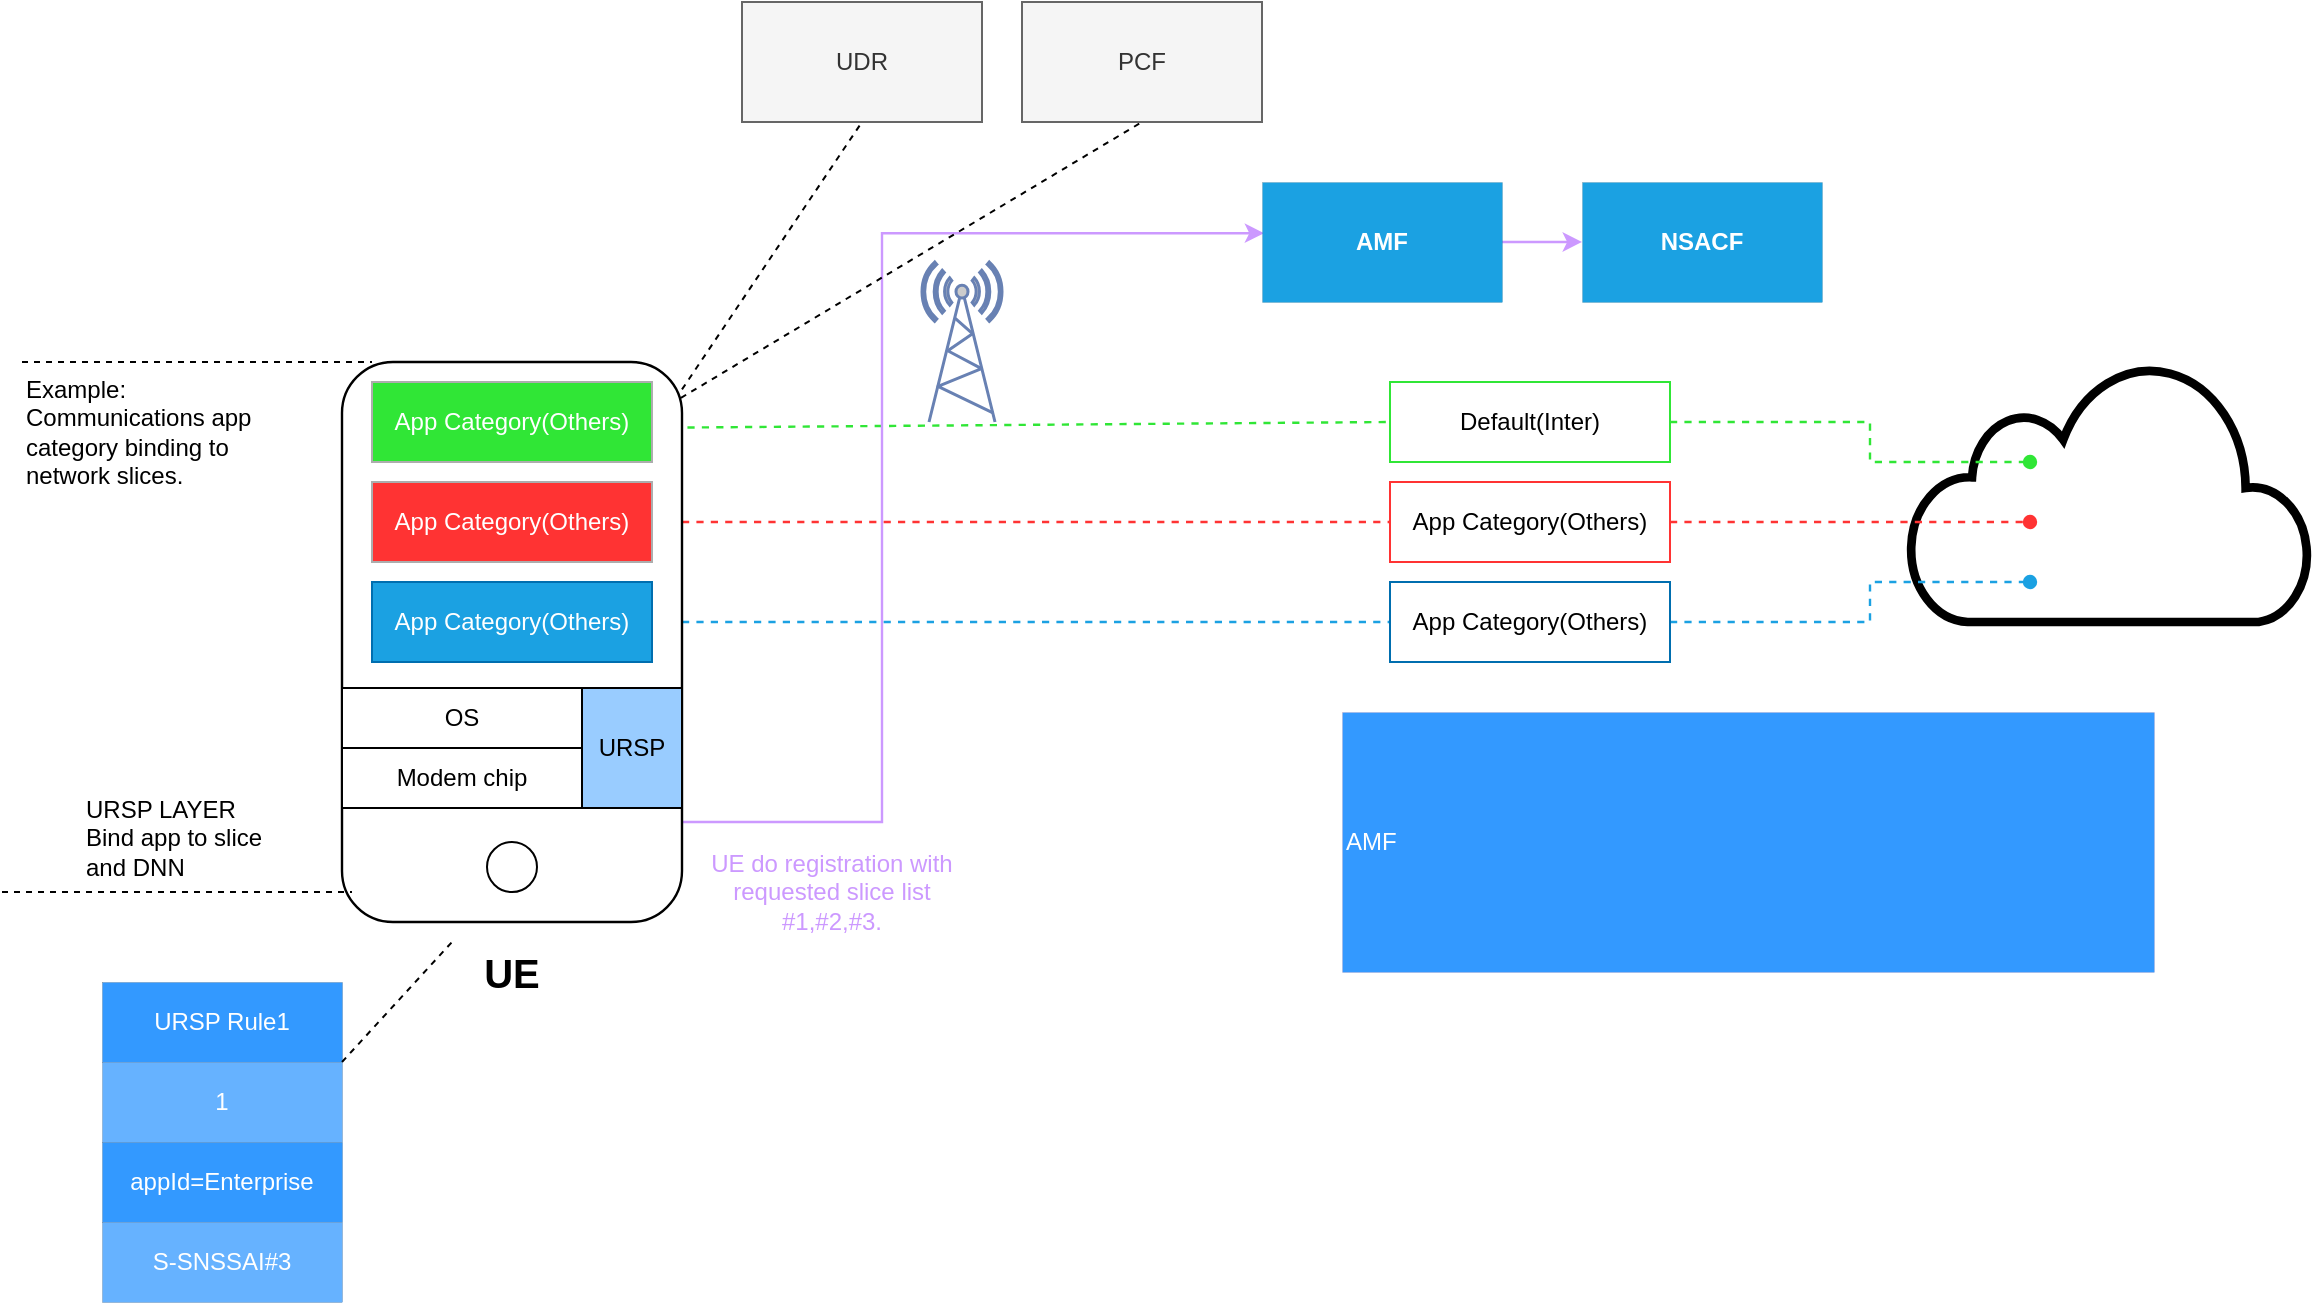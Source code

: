 <mxfile version="20.4.1" type="github">
  <diagram id="eGtA_mQg2Kvg4qejzhI2" name="第 1 页">
    <mxGraphModel dx="2842" dy="1154" grid="1" gridSize="10" guides="1" tooltips="1" connect="1" arrows="1" fold="1" page="1" pageScale="1" pageWidth="827" pageHeight="1169" math="0" shadow="0">
      <root>
        <mxCell id="0" />
        <mxCell id="1" parent="0" />
        <mxCell id="NYcVxpbIizTCKHN2jAaS-1" value="" style="html=1;outlineConnect=0;fillColor=#FFFFFF;strokeColor=#000000;gradientColor=none;gradientDirection=north;strokeWidth=2;shape=mxgraph.networks.cloud;fontColor=#ffffff;fontSize=20;" vertex="1" parent="1">
          <mxGeometry x="894" y="410" width="200" height="130" as="geometry" />
        </mxCell>
        <mxCell id="NYcVxpbIizTCKHN2jAaS-2" style="rounded=0;orthogonalLoop=1;jettySize=auto;html=1;entryX=0.5;entryY=1;entryDx=0;entryDy=0;dashed=1;fontColor=#FFFFFF;endArrow=none;endFill=0;" edge="1" parent="1" source="NYcVxpbIizTCKHN2jAaS-7" target="NYcVxpbIizTCKHN2jAaS-12">
          <mxGeometry relative="1" as="geometry" />
        </mxCell>
        <mxCell id="NYcVxpbIizTCKHN2jAaS-3" style="edgeStyle=none;rounded=0;orthogonalLoop=1;jettySize=auto;html=1;entryX=0;entryY=0.5;entryDx=0;entryDy=0;dashed=1;strokeColor=#30E636;strokeWidth=1.2;fontSize=20;fontColor=#000000;endArrow=none;endFill=0;exitX=1.016;exitY=0.117;exitDx=0;exitDy=0;exitPerimeter=0;" edge="1" parent="1" source="NYcVxpbIizTCKHN2jAaS-7" target="NYcVxpbIizTCKHN2jAaS-23">
          <mxGeometry relative="1" as="geometry" />
        </mxCell>
        <mxCell id="NYcVxpbIizTCKHN2jAaS-4" style="edgeStyle=orthogonalEdgeStyle;rounded=0;orthogonalLoop=1;jettySize=auto;html=1;entryX=0;entryY=0.5;entryDx=0;entryDy=0;dashed=1;strokeColor=#FF3333;strokeWidth=1.2;fontSize=20;fontColor=#000000;endArrow=none;endFill=0;" edge="1" parent="1" source="NYcVxpbIizTCKHN2jAaS-7" target="NYcVxpbIizTCKHN2jAaS-25">
          <mxGeometry relative="1" as="geometry">
            <Array as="points">
              <mxPoint x="310" y="490" />
              <mxPoint x="310" y="490" />
            </Array>
          </mxGeometry>
        </mxCell>
        <mxCell id="NYcVxpbIizTCKHN2jAaS-5" style="edgeStyle=orthogonalEdgeStyle;rounded=0;orthogonalLoop=1;jettySize=auto;html=1;entryX=0;entryY=0.5;entryDx=0;entryDy=0;dashed=1;strokeColor=#1BA1E2;strokeWidth=1.2;fontSize=20;fontColor=#000000;endArrow=none;endFill=0;" edge="1" parent="1" source="NYcVxpbIizTCKHN2jAaS-7" target="NYcVxpbIizTCKHN2jAaS-28">
          <mxGeometry relative="1" as="geometry">
            <Array as="points">
              <mxPoint x="340" y="540" />
              <mxPoint x="340" y="540" />
            </Array>
          </mxGeometry>
        </mxCell>
        <mxCell id="NYcVxpbIizTCKHN2jAaS-6" style="edgeStyle=orthogonalEdgeStyle;rounded=0;orthogonalLoop=1;jettySize=auto;html=1;entryX=0.009;entryY=0.427;entryDx=0;entryDy=0;entryPerimeter=0;strokeColor=#CC99FF;strokeWidth=1.2;fontSize=12;fontColor=#FFFFFF;endArrow=classic;endFill=1;" edge="1" parent="1" source="NYcVxpbIizTCKHN2jAaS-7" target="NYcVxpbIizTCKHN2jAaS-38">
          <mxGeometry relative="1" as="geometry">
            <Array as="points">
              <mxPoint x="380" y="640" />
              <mxPoint x="380" y="346" />
            </Array>
          </mxGeometry>
        </mxCell>
        <mxCell id="NYcVxpbIizTCKHN2jAaS-7" value="" style="rounded=1;whiteSpace=wrap;html=1;strokeWidth=1.2;" vertex="1" parent="1">
          <mxGeometry x="110" y="410" width="170" height="280" as="geometry" />
        </mxCell>
        <mxCell id="NYcVxpbIizTCKHN2jAaS-8" value="&lt;font color=&quot;#ffffff&quot;&gt;App Category(Others)&lt;/font&gt;" style="rounded=0;whiteSpace=wrap;html=1;strokeColor=#ADADAD;fillColor=#30E636;" vertex="1" parent="1">
          <mxGeometry x="125" y="420" width="140" height="40" as="geometry" />
        </mxCell>
        <mxCell id="NYcVxpbIizTCKHN2jAaS-9" style="edgeStyle=none;rounded=0;orthogonalLoop=1;jettySize=auto;html=1;entryX=0.5;entryY=1;entryDx=0;entryDy=0;dashed=1;fontColor=#FFFFFF;endArrow=none;endFill=0;exitX=0.997;exitY=0.064;exitDx=0;exitDy=0;exitPerimeter=0;" edge="1" parent="1" source="NYcVxpbIizTCKHN2jAaS-7" target="NYcVxpbIizTCKHN2jAaS-13">
          <mxGeometry relative="1" as="geometry" />
        </mxCell>
        <mxCell id="NYcVxpbIizTCKHN2jAaS-10" value="&lt;font color=&quot;#ffffff&quot;&gt;App Category(Others)&lt;/font&gt;" style="rounded=0;whiteSpace=wrap;html=1;strokeColor=#ADADAD;fillColor=#FF3333;" vertex="1" parent="1">
          <mxGeometry x="125" y="470" width="140" height="40" as="geometry" />
        </mxCell>
        <mxCell id="NYcVxpbIizTCKHN2jAaS-11" value="&lt;font color=&quot;#ffffff&quot;&gt;App Category(Others)&lt;/font&gt;" style="rounded=0;whiteSpace=wrap;html=1;strokeColor=#006EAF;fillColor=#1ba1e2;fontColor=#ffffff;" vertex="1" parent="1">
          <mxGeometry x="125" y="520" width="140" height="40" as="geometry" />
        </mxCell>
        <mxCell id="NYcVxpbIizTCKHN2jAaS-12" value="UDR" style="rounded=0;whiteSpace=wrap;html=1;strokeColor=#666666;fontColor=#333333;fillColor=#f5f5f5;" vertex="1" parent="1">
          <mxGeometry x="310" y="230" width="120" height="60" as="geometry" />
        </mxCell>
        <mxCell id="NYcVxpbIizTCKHN2jAaS-13" value="PCF" style="rounded=0;whiteSpace=wrap;html=1;strokeColor=#666666;fontColor=#333333;fillColor=#f5f5f5;" vertex="1" parent="1">
          <mxGeometry x="450" y="230" width="120" height="60" as="geometry" />
        </mxCell>
        <mxCell id="NYcVxpbIizTCKHN2jAaS-14" value="" style="rounded=0;whiteSpace=wrap;html=1;" vertex="1" parent="1">
          <mxGeometry x="110" y="573" width="170" height="60" as="geometry" />
        </mxCell>
        <mxCell id="NYcVxpbIizTCKHN2jAaS-15" value="" style="ellipse;whiteSpace=wrap;html=1;aspect=fixed;" vertex="1" parent="1">
          <mxGeometry x="182.5" y="650" width="25" height="25" as="geometry" />
        </mxCell>
        <mxCell id="NYcVxpbIizTCKHN2jAaS-16" value="OS" style="rounded=0;whiteSpace=wrap;html=1;" vertex="1" parent="1">
          <mxGeometry x="110" y="573" width="120" height="30" as="geometry" />
        </mxCell>
        <mxCell id="NYcVxpbIizTCKHN2jAaS-17" value="Modem chip" style="rounded=0;whiteSpace=wrap;html=1;" vertex="1" parent="1">
          <mxGeometry x="110" y="603" width="120" height="30" as="geometry" />
        </mxCell>
        <mxCell id="NYcVxpbIizTCKHN2jAaS-18" value="URSP" style="rounded=0;whiteSpace=wrap;html=1;fillColor=#99CCFF;" vertex="1" parent="1">
          <mxGeometry x="230" y="573" width="50" height="60" as="geometry" />
        </mxCell>
        <mxCell id="NYcVxpbIizTCKHN2jAaS-19" value="&lt;font color=&quot;#000000&quot; style=&quot;font-size: 20px;&quot;&gt;&lt;b style=&quot;font-size: 20px;&quot;&gt;UE&lt;/b&gt;&lt;/font&gt;" style="text;html=1;strokeColor=none;fillColor=none;align=center;verticalAlign=middle;whiteSpace=wrap;rounded=0;fontColor=#FFFFFF;fontSize=20;" vertex="1" parent="1">
          <mxGeometry x="165" y="700" width="60" height="30" as="geometry" />
        </mxCell>
        <mxCell id="NYcVxpbIizTCKHN2jAaS-20" value="" style="endArrow=none;dashed=1;html=1;rounded=0;fontSize=20;fontColor=#000000;" edge="1" parent="1">
          <mxGeometry width="50" height="50" relative="1" as="geometry">
            <mxPoint x="-50" y="410" as="sourcePoint" />
            <mxPoint x="125" y="410" as="targetPoint" />
            <Array as="points">
              <mxPoint x="60" y="410" />
            </Array>
          </mxGeometry>
        </mxCell>
        <mxCell id="NYcVxpbIizTCKHN2jAaS-21" value="" style="endArrow=none;dashed=1;html=1;rounded=0;fontSize=20;fontColor=#000000;" edge="1" parent="1">
          <mxGeometry width="50" height="50" relative="1" as="geometry">
            <mxPoint x="-60" y="675" as="sourcePoint" />
            <mxPoint x="115" y="675" as="targetPoint" />
            <Array as="points">
              <mxPoint x="50" y="675" />
            </Array>
          </mxGeometry>
        </mxCell>
        <mxCell id="NYcVxpbIizTCKHN2jAaS-22" style="edgeStyle=orthogonalEdgeStyle;rounded=0;orthogonalLoop=1;jettySize=auto;html=1;dashed=1;strokeColor=#30E636;strokeWidth=1.2;fontSize=20;fontColor=#000000;endArrow=oval;endFill=1;" edge="1" parent="1" source="NYcVxpbIizTCKHN2jAaS-23">
          <mxGeometry relative="1" as="geometry">
            <mxPoint x="954" y="460" as="targetPoint" />
            <Array as="points">
              <mxPoint x="874" y="440" />
              <mxPoint x="874" y="460" />
            </Array>
          </mxGeometry>
        </mxCell>
        <mxCell id="NYcVxpbIizTCKHN2jAaS-23" value="&lt;font&gt;Default(Inter)&lt;/font&gt;" style="rounded=0;whiteSpace=wrap;html=1;strokeColor=#30E636;fillColor=#FFFFFF;fontColor=#000000;" vertex="1" parent="1">
          <mxGeometry x="634" y="420" width="140" height="40" as="geometry" />
        </mxCell>
        <mxCell id="NYcVxpbIizTCKHN2jAaS-24" style="edgeStyle=orthogonalEdgeStyle;rounded=0;orthogonalLoop=1;jettySize=auto;html=1;dashed=1;strokeColor=#FF3333;strokeWidth=1.2;fontSize=20;fontColor=#000000;endArrow=oval;endFill=1;" edge="1" parent="1" source="NYcVxpbIizTCKHN2jAaS-25">
          <mxGeometry relative="1" as="geometry">
            <mxPoint x="954" y="490" as="targetPoint" />
          </mxGeometry>
        </mxCell>
        <mxCell id="NYcVxpbIizTCKHN2jAaS-25" value="&lt;font&gt;App Category(Others)&lt;/font&gt;" style="rounded=0;whiteSpace=wrap;html=1;strokeColor=#FF3333;fillColor=#FFFFFF;fontColor=#000000;" vertex="1" parent="1">
          <mxGeometry x="634" y="470" width="140" height="40" as="geometry" />
        </mxCell>
        <mxCell id="NYcVxpbIizTCKHN2jAaS-26" style="edgeStyle=none;rounded=0;orthogonalLoop=1;jettySize=auto;html=1;exitX=0.5;exitY=1;exitDx=0;exitDy=0;dashed=1;strokeColor=#1BA1E2;strokeWidth=1.2;fontSize=20;fontColor=#000000;endArrow=none;endFill=0;" edge="1" parent="1" source="NYcVxpbIizTCKHN2jAaS-25" target="NYcVxpbIizTCKHN2jAaS-25">
          <mxGeometry relative="1" as="geometry" />
        </mxCell>
        <mxCell id="NYcVxpbIizTCKHN2jAaS-27" style="edgeStyle=orthogonalEdgeStyle;rounded=0;orthogonalLoop=1;jettySize=auto;html=1;dashed=1;strokeColor=#1BA1E2;strokeWidth=1.2;fontSize=20;fontColor=#000000;endArrow=oval;endFill=1;" edge="1" parent="1" source="NYcVxpbIizTCKHN2jAaS-28">
          <mxGeometry relative="1" as="geometry">
            <mxPoint x="954" y="520" as="targetPoint" />
            <Array as="points">
              <mxPoint x="874" y="540" />
              <mxPoint x="874" y="520" />
            </Array>
          </mxGeometry>
        </mxCell>
        <mxCell id="NYcVxpbIizTCKHN2jAaS-28" value="&lt;font&gt;App Category(Others)&lt;/font&gt;" style="rounded=0;whiteSpace=wrap;html=1;strokeColor=#006EAF;fillColor=#FFFFFF;fontColor=#000000;" vertex="1" parent="1">
          <mxGeometry x="634" y="520" width="140" height="40" as="geometry" />
        </mxCell>
        <mxCell id="NYcVxpbIizTCKHN2jAaS-29" value="" style="rounded=0;whiteSpace=wrap;html=1;strokeColor=#000000;strokeWidth=0;fontSize=12;fontColor=#FFFFFF;fillColor=#FFFFFF;" vertex="1" parent="1">
          <mxGeometry x="-10" y="720" width="120" height="160" as="geometry" />
        </mxCell>
        <mxCell id="NYcVxpbIizTCKHN2jAaS-30" value="&lt;font style=&quot;font-size: 12px;&quot;&gt;URSP Rule1&lt;/font&gt;" style="rounded=0;whiteSpace=wrap;html=1;strokeColor=#000000;strokeWidth=0;fontSize=12;fontColor=#FFFFFF;fillColor=#3399FF;" vertex="1" parent="1">
          <mxGeometry x="-10" y="720" width="120" height="40" as="geometry" />
        </mxCell>
        <mxCell id="NYcVxpbIizTCKHN2jAaS-31" style="rounded=0;orthogonalLoop=1;jettySize=auto;html=1;entryX=0;entryY=0;entryDx=0;entryDy=0;dashed=1;strokeColor=#000000;strokeWidth=1;fontSize=12;fontColor=#FFFFFF;endArrow=none;endFill=0;exitX=1;exitY=0;exitDx=0;exitDy=0;" edge="1" parent="1" source="NYcVxpbIizTCKHN2jAaS-32" target="NYcVxpbIizTCKHN2jAaS-19">
          <mxGeometry relative="1" as="geometry" />
        </mxCell>
        <mxCell id="NYcVxpbIizTCKHN2jAaS-32" value="&lt;font style=&quot;font-size: 12px;&quot;&gt;1&lt;/font&gt;" style="rounded=0;whiteSpace=wrap;html=1;strokeColor=#000000;strokeWidth=0;fontSize=12;fontColor=#FFFFFF;fillColor=#66B2FF;" vertex="1" parent="1">
          <mxGeometry x="-10" y="760" width="120" height="40" as="geometry" />
        </mxCell>
        <mxCell id="NYcVxpbIizTCKHN2jAaS-33" value="appId=Enterprise" style="rounded=0;whiteSpace=wrap;html=1;strokeColor=#000000;strokeWidth=0;fontSize=12;fontColor=#FFFFFF;fillColor=#3399FF;" vertex="1" parent="1">
          <mxGeometry x="-10" y="800" width="120" height="40" as="geometry" />
        </mxCell>
        <mxCell id="NYcVxpbIizTCKHN2jAaS-34" value="S-SNSSAI#3" style="rounded=0;whiteSpace=wrap;html=1;strokeColor=#000000;strokeWidth=0;fontSize=12;fontColor=#FFFFFF;fillColor=#66B2FF;" vertex="1" parent="1">
          <mxGeometry x="-10" y="840" width="120" height="40" as="geometry" />
        </mxCell>
        <mxCell id="NYcVxpbIizTCKHN2jAaS-35" value="Example:&lt;br&gt;Communications app category binding to network slices." style="text;html=1;strokeColor=none;fillColor=none;align=left;verticalAlign=middle;whiteSpace=wrap;rounded=0;strokeWidth=0;fontSize=12;fontColor=#000000;" vertex="1" parent="1">
          <mxGeometry x="-50" y="430" width="120" height="30" as="geometry" />
        </mxCell>
        <mxCell id="NYcVxpbIizTCKHN2jAaS-36" value="URSP LAYER Bind app to slice and DNN" style="text;html=1;strokeColor=none;fillColor=none;align=left;verticalAlign=middle;whiteSpace=wrap;rounded=0;strokeWidth=0;fontSize=12;fontColor=#000000;" vertex="1" parent="1">
          <mxGeometry x="-20" y="633" width="100" height="30" as="geometry" />
        </mxCell>
        <mxCell id="NYcVxpbIizTCKHN2jAaS-37" style="edgeStyle=orthogonalEdgeStyle;rounded=0;orthogonalLoop=1;jettySize=auto;html=1;entryX=0;entryY=0.5;entryDx=0;entryDy=0;strokeColor=#CC99FF;strokeWidth=1.2;fontSize=12;fontColor=#FFFFFF;endArrow=classic;endFill=1;" edge="1" parent="1" source="NYcVxpbIizTCKHN2jAaS-38" target="NYcVxpbIizTCKHN2jAaS-39">
          <mxGeometry relative="1" as="geometry" />
        </mxCell>
        <mxCell id="NYcVxpbIizTCKHN2jAaS-38" value="&lt;b&gt;&lt;font color=&quot;#ffffff&quot;&gt;AMF&lt;/font&gt;&lt;/b&gt;" style="rounded=0;whiteSpace=wrap;html=1;strokeColor=#000000;strokeWidth=0;fontSize=12;fontColor=#000000;fillColor=#1BA1E2;" vertex="1" parent="1">
          <mxGeometry x="570" y="320" width="120" height="60" as="geometry" />
        </mxCell>
        <mxCell id="NYcVxpbIizTCKHN2jAaS-39" value="&lt;b&gt;&lt;font color=&quot;#ffffff&quot;&gt;NSACF&lt;/font&gt;&lt;/b&gt;" style="rounded=0;whiteSpace=wrap;html=1;strokeColor=#000000;strokeWidth=0;fontSize=12;fontColor=#000000;fillColor=#1BA1E2;" vertex="1" parent="1">
          <mxGeometry x="730" y="320" width="120" height="60" as="geometry" />
        </mxCell>
        <mxCell id="NYcVxpbIizTCKHN2jAaS-40" value="&lt;font color=&quot;#cc99ff&quot;&gt;UE do registration with requested slice list #1,#2,#3.&lt;/font&gt;" style="text;html=1;strokeColor=none;fillColor=none;align=center;verticalAlign=middle;whiteSpace=wrap;rounded=0;strokeWidth=1.2;fontSize=12;fontColor=#FFFFFF;" vertex="1" parent="1">
          <mxGeometry x="290" y="660" width="130" height="30" as="geometry" />
        </mxCell>
        <mxCell id="NYcVxpbIizTCKHN2jAaS-41" value="" style="fontColor=#0066CC;verticalAlign=top;verticalLabelPosition=bottom;labelPosition=center;align=center;html=1;outlineConnect=0;fillColor=#CCCCCC;strokeColor=#6881B3;gradientColor=none;gradientDirection=north;strokeWidth=2;shape=mxgraph.networks.radio_tower;fontSize=12;" vertex="1" parent="1">
          <mxGeometry x="400" y="360" width="40" height="80" as="geometry" />
        </mxCell>
        <mxCell id="NYcVxpbIizTCKHN2jAaS-42" value="AMF&amp;nbsp;" style="rounded=0;whiteSpace=wrap;html=1;strokeColor=#FF3333;strokeWidth=0;fontSize=12;fontColor=#FFFFFF;fillColor=#3399FF;align=left;" vertex="1" parent="1">
          <mxGeometry x="610" y="585" width="406" height="130" as="geometry" />
        </mxCell>
      </root>
    </mxGraphModel>
  </diagram>
</mxfile>
